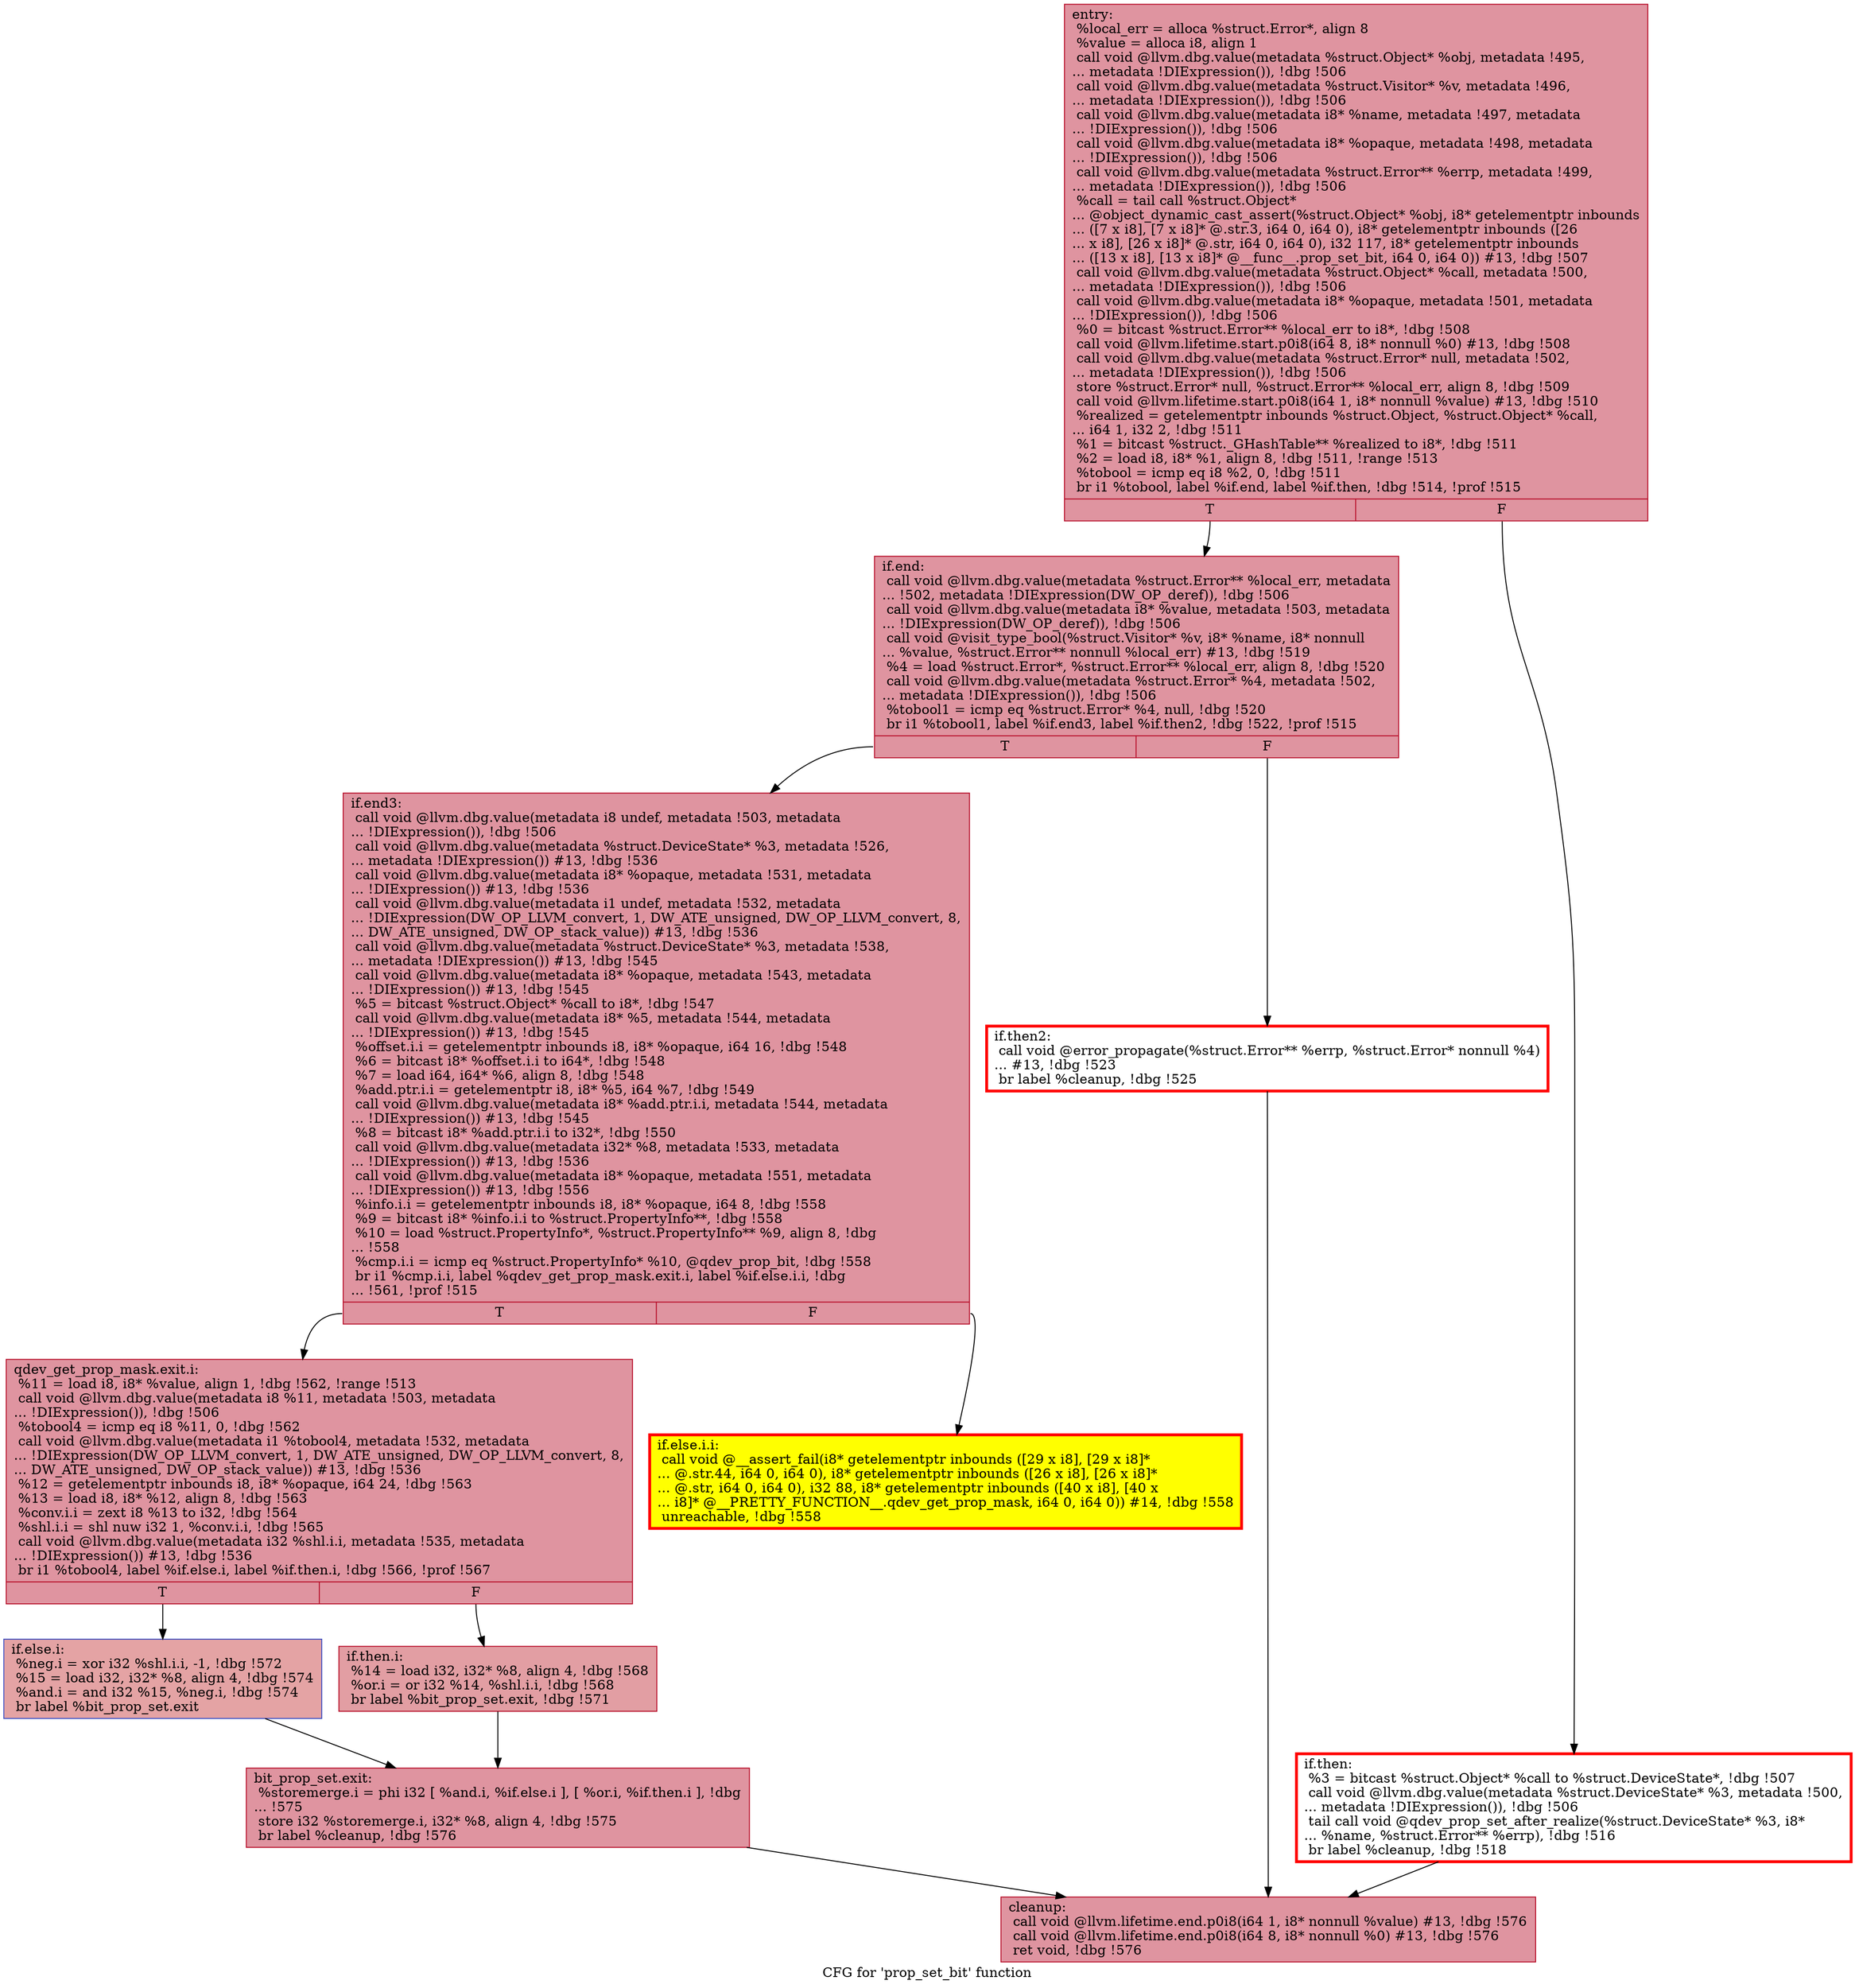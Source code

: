 digraph "CFG for 'prop_set_bit' function" {
	label="CFG for 'prop_set_bit' function";

	Node0x55fb356344d0 [shape=record,color="#b70d28ff", style=filled, fillcolor="#b70d2870",label="{entry:\l  %local_err = alloca %struct.Error*, align 8\l  %value = alloca i8, align 1\l  call void @llvm.dbg.value(metadata %struct.Object* %obj, metadata !495,\l... metadata !DIExpression()), !dbg !506\l  call void @llvm.dbg.value(metadata %struct.Visitor* %v, metadata !496,\l... metadata !DIExpression()), !dbg !506\l  call void @llvm.dbg.value(metadata i8* %name, metadata !497, metadata\l... !DIExpression()), !dbg !506\l  call void @llvm.dbg.value(metadata i8* %opaque, metadata !498, metadata\l... !DIExpression()), !dbg !506\l  call void @llvm.dbg.value(metadata %struct.Error** %errp, metadata !499,\l... metadata !DIExpression()), !dbg !506\l  %call = tail call %struct.Object*\l... @object_dynamic_cast_assert(%struct.Object* %obj, i8* getelementptr inbounds\l... ([7 x i8], [7 x i8]* @.str.3, i64 0, i64 0), i8* getelementptr inbounds ([26\l... x i8], [26 x i8]* @.str, i64 0, i64 0), i32 117, i8* getelementptr inbounds\l... ([13 x i8], [13 x i8]* @__func__.prop_set_bit, i64 0, i64 0)) #13, !dbg !507\l  call void @llvm.dbg.value(metadata %struct.Object* %call, metadata !500,\l... metadata !DIExpression()), !dbg !506\l  call void @llvm.dbg.value(metadata i8* %opaque, metadata !501, metadata\l... !DIExpression()), !dbg !506\l  %0 = bitcast %struct.Error** %local_err to i8*, !dbg !508\l  call void @llvm.lifetime.start.p0i8(i64 8, i8* nonnull %0) #13, !dbg !508\l  call void @llvm.dbg.value(metadata %struct.Error* null, metadata !502,\l... metadata !DIExpression()), !dbg !506\l  store %struct.Error* null, %struct.Error** %local_err, align 8, !dbg !509\l  call void @llvm.lifetime.start.p0i8(i64 1, i8* nonnull %value) #13, !dbg !510\l  %realized = getelementptr inbounds %struct.Object, %struct.Object* %call,\l... i64 1, i32 2, !dbg !511\l  %1 = bitcast %struct._GHashTable** %realized to i8*, !dbg !511\l  %2 = load i8, i8* %1, align 8, !dbg !511, !range !513\l  %tobool = icmp eq i8 %2, 0, !dbg !511\l  br i1 %tobool, label %if.end, label %if.then, !dbg !514, !prof !515\l|{<s0>T|<s1>F}}"];
	Node0x55fb356344d0:s0 -> Node0x55fb3567f920;
	Node0x55fb356344d0:s1 -> Node0x55fb3567ca60;
	Node0x55fb3567ca60 [shape=record,penwidth=3.0, color="red",label="{if.then:                                          \l  %3 = bitcast %struct.Object* %call to %struct.DeviceState*, !dbg !507\l  call void @llvm.dbg.value(metadata %struct.DeviceState* %3, metadata !500,\l... metadata !DIExpression()), !dbg !506\l  tail call void @qdev_prop_set_after_realize(%struct.DeviceState* %3, i8*\l... %name, %struct.Error** %errp), !dbg !516\l  br label %cleanup, !dbg !518\l}"];
	Node0x55fb3567ca60 -> Node0x55fb35648020;
	Node0x55fb3567f920 [shape=record,color="#b70d28ff", style=filled, fillcolor="#b70d2870",label="{if.end:                                           \l  call void @llvm.dbg.value(metadata %struct.Error** %local_err, metadata\l... !502, metadata !DIExpression(DW_OP_deref)), !dbg !506\l  call void @llvm.dbg.value(metadata i8* %value, metadata !503, metadata\l... !DIExpression(DW_OP_deref)), !dbg !506\l  call void @visit_type_bool(%struct.Visitor* %v, i8* %name, i8* nonnull\l... %value, %struct.Error** nonnull %local_err) #13, !dbg !519\l  %4 = load %struct.Error*, %struct.Error** %local_err, align 8, !dbg !520\l  call void @llvm.dbg.value(metadata %struct.Error* %4, metadata !502,\l... metadata !DIExpression()), !dbg !506\l  %tobool1 = icmp eq %struct.Error* %4, null, !dbg !520\l  br i1 %tobool1, label %if.end3, label %if.then2, !dbg !522, !prof !515\l|{<s0>T|<s1>F}}"];
	Node0x55fb3567f920:s0 -> Node0x55fb356487e0;
	Node0x55fb3567f920:s1 -> Node0x55fb35648770;
	Node0x55fb35648770 [shape=record,penwidth=3.0, color="red",label="{if.then2:                                         \l  call void @error_propagate(%struct.Error** %errp, %struct.Error* nonnull %4)\l... #13, !dbg !523\l  br label %cleanup, !dbg !525\l}"];
	Node0x55fb35648770 -> Node0x55fb35648020;
	Node0x55fb356487e0 [shape=record,color="#b70d28ff", style=filled, fillcolor="#b70d2870",label="{if.end3:                                          \l  call void @llvm.dbg.value(metadata i8 undef, metadata !503, metadata\l... !DIExpression()), !dbg !506\l  call void @llvm.dbg.value(metadata %struct.DeviceState* %3, metadata !526,\l... metadata !DIExpression()) #13, !dbg !536\l  call void @llvm.dbg.value(metadata i8* %opaque, metadata !531, metadata\l... !DIExpression()) #13, !dbg !536\l  call void @llvm.dbg.value(metadata i1 undef, metadata !532, metadata\l... !DIExpression(DW_OP_LLVM_convert, 1, DW_ATE_unsigned, DW_OP_LLVM_convert, 8,\l... DW_ATE_unsigned, DW_OP_stack_value)) #13, !dbg !536\l  call void @llvm.dbg.value(metadata %struct.DeviceState* %3, metadata !538,\l... metadata !DIExpression()) #13, !dbg !545\l  call void @llvm.dbg.value(metadata i8* %opaque, metadata !543, metadata\l... !DIExpression()) #13, !dbg !545\l  %5 = bitcast %struct.Object* %call to i8*, !dbg !547\l  call void @llvm.dbg.value(metadata i8* %5, metadata !544, metadata\l... !DIExpression()) #13, !dbg !545\l  %offset.i.i = getelementptr inbounds i8, i8* %opaque, i64 16, !dbg !548\l  %6 = bitcast i8* %offset.i.i to i64*, !dbg !548\l  %7 = load i64, i64* %6, align 8, !dbg !548\l  %add.ptr.i.i = getelementptr i8, i8* %5, i64 %7, !dbg !549\l  call void @llvm.dbg.value(metadata i8* %add.ptr.i.i, metadata !544, metadata\l... !DIExpression()) #13, !dbg !545\l  %8 = bitcast i8* %add.ptr.i.i to i32*, !dbg !550\l  call void @llvm.dbg.value(metadata i32* %8, metadata !533, metadata\l... !DIExpression()) #13, !dbg !536\l  call void @llvm.dbg.value(metadata i8* %opaque, metadata !551, metadata\l... !DIExpression()) #13, !dbg !556\l  %info.i.i = getelementptr inbounds i8, i8* %opaque, i64 8, !dbg !558\l  %9 = bitcast i8* %info.i.i to %struct.PropertyInfo**, !dbg !558\l  %10 = load %struct.PropertyInfo*, %struct.PropertyInfo** %9, align 8, !dbg\l... !558\l  %cmp.i.i = icmp eq %struct.PropertyInfo* %10, @qdev_prop_bit, !dbg !558\l  br i1 %cmp.i.i, label %qdev_get_prop_mask.exit.i, label %if.else.i.i, !dbg\l... !561, !prof !515\l|{<s0>T|<s1>F}}"];
	Node0x55fb356487e0:s0 -> Node0x55fb35633be0;
	Node0x55fb356487e0:s1 -> Node0x55fb356348a0;
	Node0x55fb356348a0 [shape=record,penwidth=3.0, style="filled", color="red", fillcolor="yellow",label="{if.else.i.i:                                      \l  call void @__assert_fail(i8* getelementptr inbounds ([29 x i8], [29 x i8]*\l... @.str.44, i64 0, i64 0), i8* getelementptr inbounds ([26 x i8], [26 x i8]*\l... @.str, i64 0, i64 0), i32 88, i8* getelementptr inbounds ([40 x i8], [40 x\l... i8]* @__PRETTY_FUNCTION__.qdev_get_prop_mask, i64 0, i64 0)) #14, !dbg !558\l  unreachable, !dbg !558\l}"];
	Node0x55fb35633be0 [shape=record,color="#b70d28ff", style=filled, fillcolor="#b70d2870",label="{qdev_get_prop_mask.exit.i:                        \l  %11 = load i8, i8* %value, align 1, !dbg !562, !range !513\l  call void @llvm.dbg.value(metadata i8 %11, metadata !503, metadata\l... !DIExpression()), !dbg !506\l  %tobool4 = icmp eq i8 %11, 0, !dbg !562\l  call void @llvm.dbg.value(metadata i1 %tobool4, metadata !532, metadata\l... !DIExpression(DW_OP_LLVM_convert, 1, DW_ATE_unsigned, DW_OP_LLVM_convert, 8,\l... DW_ATE_unsigned, DW_OP_stack_value)) #13, !dbg !536\l  %12 = getelementptr inbounds i8, i8* %opaque, i64 24, !dbg !563\l  %13 = load i8, i8* %12, align 8, !dbg !563\l  %conv.i.i = zext i8 %13 to i32, !dbg !564\l  %shl.i.i = shl nuw i32 1, %conv.i.i, !dbg !565\l  call void @llvm.dbg.value(metadata i32 %shl.i.i, metadata !535, metadata\l... !DIExpression()) #13, !dbg !536\l  br i1 %tobool4, label %if.else.i, label %if.then.i, !dbg !566, !prof !567\l|{<s0>T|<s1>F}}"];
	Node0x55fb35633be0:s0 -> Node0x55fb35752000;
	Node0x55fb35633be0:s1 -> Node0x55fb35636a10;
	Node0x55fb35636a10 [shape=record,color="#b70d28ff", style=filled, fillcolor="#be242e70",label="{if.then.i:                                        \l  %14 = load i32, i32* %8, align 4, !dbg !568\l  %or.i = or i32 %14, %shl.i.i, !dbg !568\l  br label %bit_prop_set.exit, !dbg !571\l}"];
	Node0x55fb35636a10 -> Node0x55fb3563d590;
	Node0x55fb35752000 [shape=record,color="#3d50c3ff", style=filled, fillcolor="#c32e3170",label="{if.else.i:                                        \l  %neg.i = xor i32 %shl.i.i, -1, !dbg !572\l  %15 = load i32, i32* %8, align 4, !dbg !574\l  %and.i = and i32 %15, %neg.i, !dbg !574\l  br label %bit_prop_set.exit\l}"];
	Node0x55fb35752000 -> Node0x55fb3563d590;
	Node0x55fb3563d590 [shape=record,color="#b70d28ff", style=filled, fillcolor="#b70d2870",label="{bit_prop_set.exit:                                \l  %storemerge.i = phi i32 [ %and.i, %if.else.i ], [ %or.i, %if.then.i ], !dbg\l... !575\l  store i32 %storemerge.i, i32* %8, align 4, !dbg !575\l  br label %cleanup, !dbg !576\l}"];
	Node0x55fb3563d590 -> Node0x55fb35648020;
	Node0x55fb35648020 [shape=record,color="#b70d28ff", style=filled, fillcolor="#b70d2870",label="{cleanup:                                          \l  call void @llvm.lifetime.end.p0i8(i64 1, i8* nonnull %value) #13, !dbg !576\l  call void @llvm.lifetime.end.p0i8(i64 8, i8* nonnull %0) #13, !dbg !576\l  ret void, !dbg !576\l}"];
}
